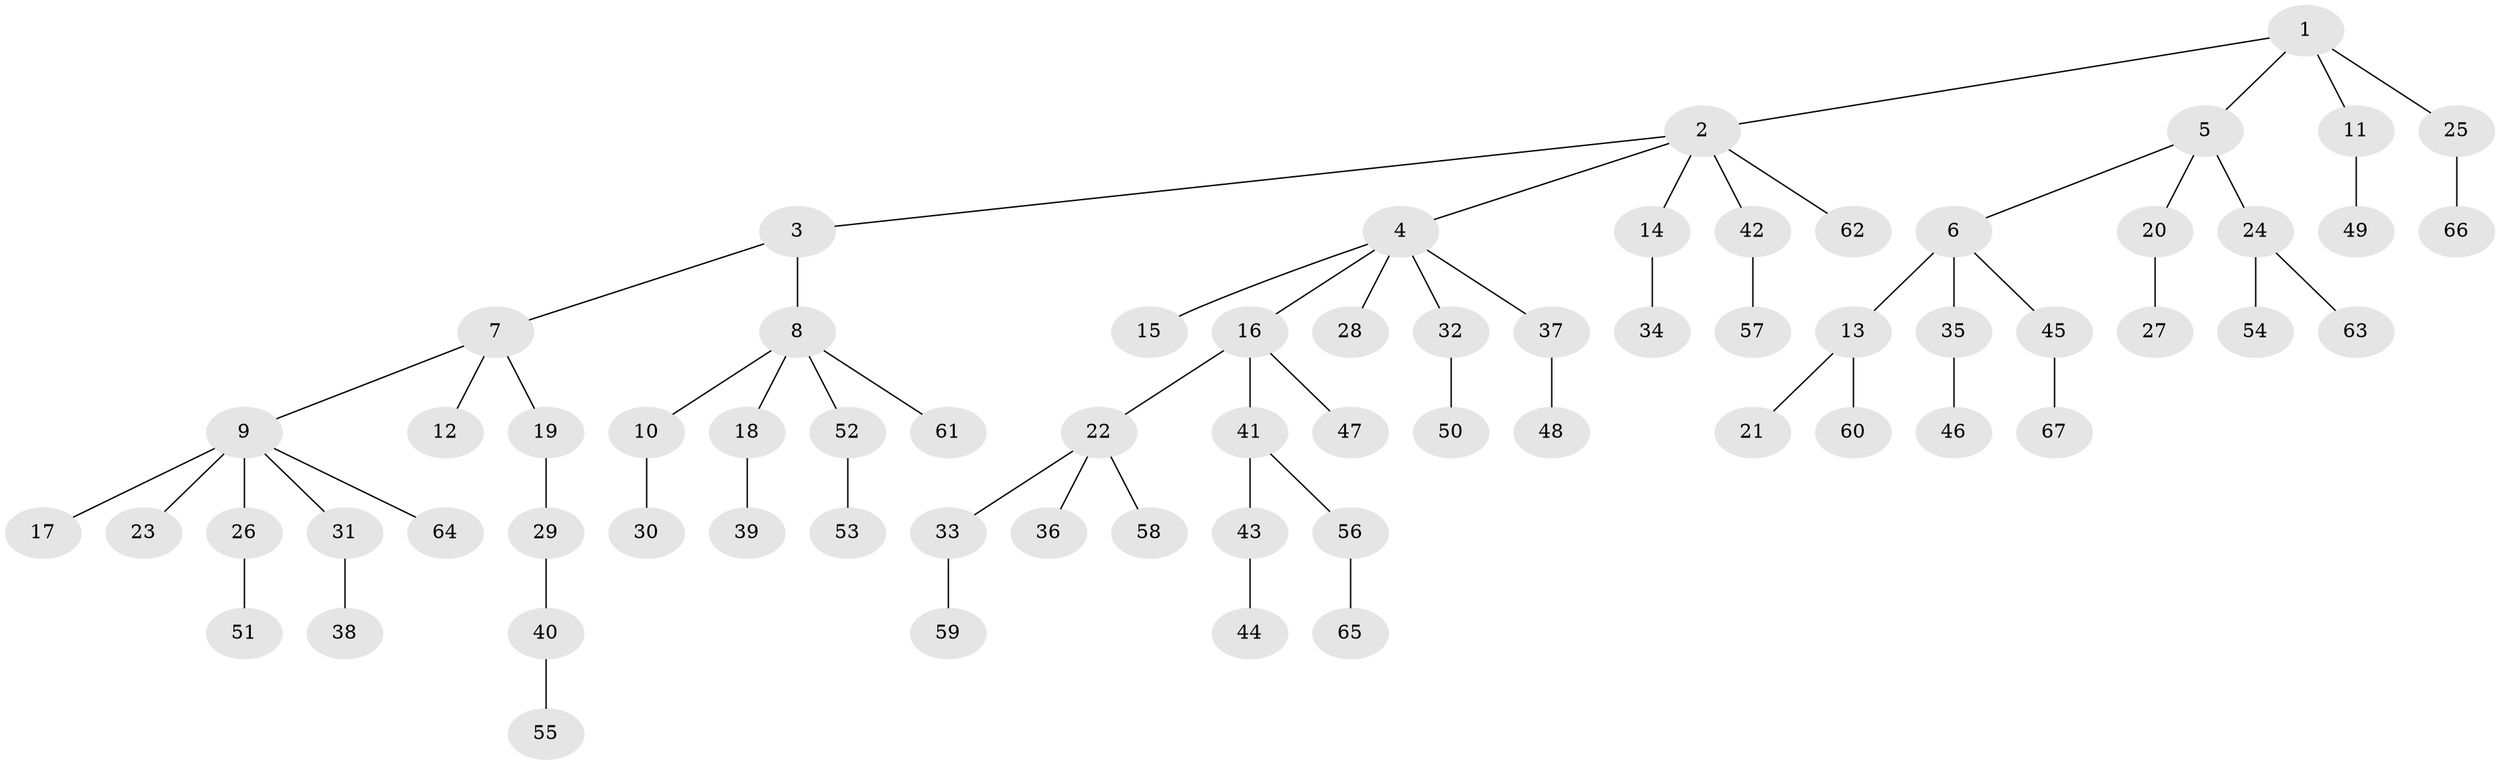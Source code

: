// original degree distribution, {5: 0.05970149253731343, 7: 0.022388059701492536, 4: 0.03731343283582089, 6: 0.007462686567164179, 1: 0.5298507462686567, 3: 0.11940298507462686, 2: 0.22388059701492538}
// Generated by graph-tools (version 1.1) at 2025/36/03/09/25 02:36:32]
// undirected, 67 vertices, 66 edges
graph export_dot {
graph [start="1"]
  node [color=gray90,style=filled];
  1;
  2;
  3;
  4;
  5;
  6;
  7;
  8;
  9;
  10;
  11;
  12;
  13;
  14;
  15;
  16;
  17;
  18;
  19;
  20;
  21;
  22;
  23;
  24;
  25;
  26;
  27;
  28;
  29;
  30;
  31;
  32;
  33;
  34;
  35;
  36;
  37;
  38;
  39;
  40;
  41;
  42;
  43;
  44;
  45;
  46;
  47;
  48;
  49;
  50;
  51;
  52;
  53;
  54;
  55;
  56;
  57;
  58;
  59;
  60;
  61;
  62;
  63;
  64;
  65;
  66;
  67;
  1 -- 2 [weight=1.0];
  1 -- 5 [weight=1.0];
  1 -- 11 [weight=1.0];
  1 -- 25 [weight=1.0];
  2 -- 3 [weight=1.0];
  2 -- 4 [weight=1.0];
  2 -- 14 [weight=1.0];
  2 -- 42 [weight=1.0];
  2 -- 62 [weight=1.0];
  3 -- 7 [weight=1.0];
  3 -- 8 [weight=1.0];
  4 -- 15 [weight=1.0];
  4 -- 16 [weight=1.0];
  4 -- 28 [weight=1.0];
  4 -- 32 [weight=1.0];
  4 -- 37 [weight=1.0];
  5 -- 6 [weight=1.0];
  5 -- 20 [weight=1.0];
  5 -- 24 [weight=1.0];
  6 -- 13 [weight=3.0];
  6 -- 35 [weight=1.0];
  6 -- 45 [weight=1.0];
  7 -- 9 [weight=1.0];
  7 -- 12 [weight=1.0];
  7 -- 19 [weight=1.0];
  8 -- 10 [weight=1.0];
  8 -- 18 [weight=1.0];
  8 -- 52 [weight=1.0];
  8 -- 61 [weight=1.0];
  9 -- 17 [weight=1.0];
  9 -- 23 [weight=2.0];
  9 -- 26 [weight=1.0];
  9 -- 31 [weight=1.0];
  9 -- 64 [weight=1.0];
  10 -- 30 [weight=1.0];
  11 -- 49 [weight=3.0];
  13 -- 21 [weight=1.0];
  13 -- 60 [weight=1.0];
  14 -- 34 [weight=1.0];
  16 -- 22 [weight=1.0];
  16 -- 41 [weight=1.0];
  16 -- 47 [weight=1.0];
  18 -- 39 [weight=1.0];
  19 -- 29 [weight=3.0];
  20 -- 27 [weight=1.0];
  22 -- 33 [weight=1.0];
  22 -- 36 [weight=1.0];
  22 -- 58 [weight=1.0];
  24 -- 54 [weight=1.0];
  24 -- 63 [weight=1.0];
  25 -- 66 [weight=1.0];
  26 -- 51 [weight=2.0];
  29 -- 40 [weight=1.0];
  31 -- 38 [weight=1.0];
  32 -- 50 [weight=2.0];
  33 -- 59 [weight=1.0];
  35 -- 46 [weight=1.0];
  37 -- 48 [weight=1.0];
  40 -- 55 [weight=1.0];
  41 -- 43 [weight=2.0];
  41 -- 56 [weight=1.0];
  42 -- 57 [weight=1.0];
  43 -- 44 [weight=1.0];
  45 -- 67 [weight=1.0];
  52 -- 53 [weight=1.0];
  56 -- 65 [weight=1.0];
}
